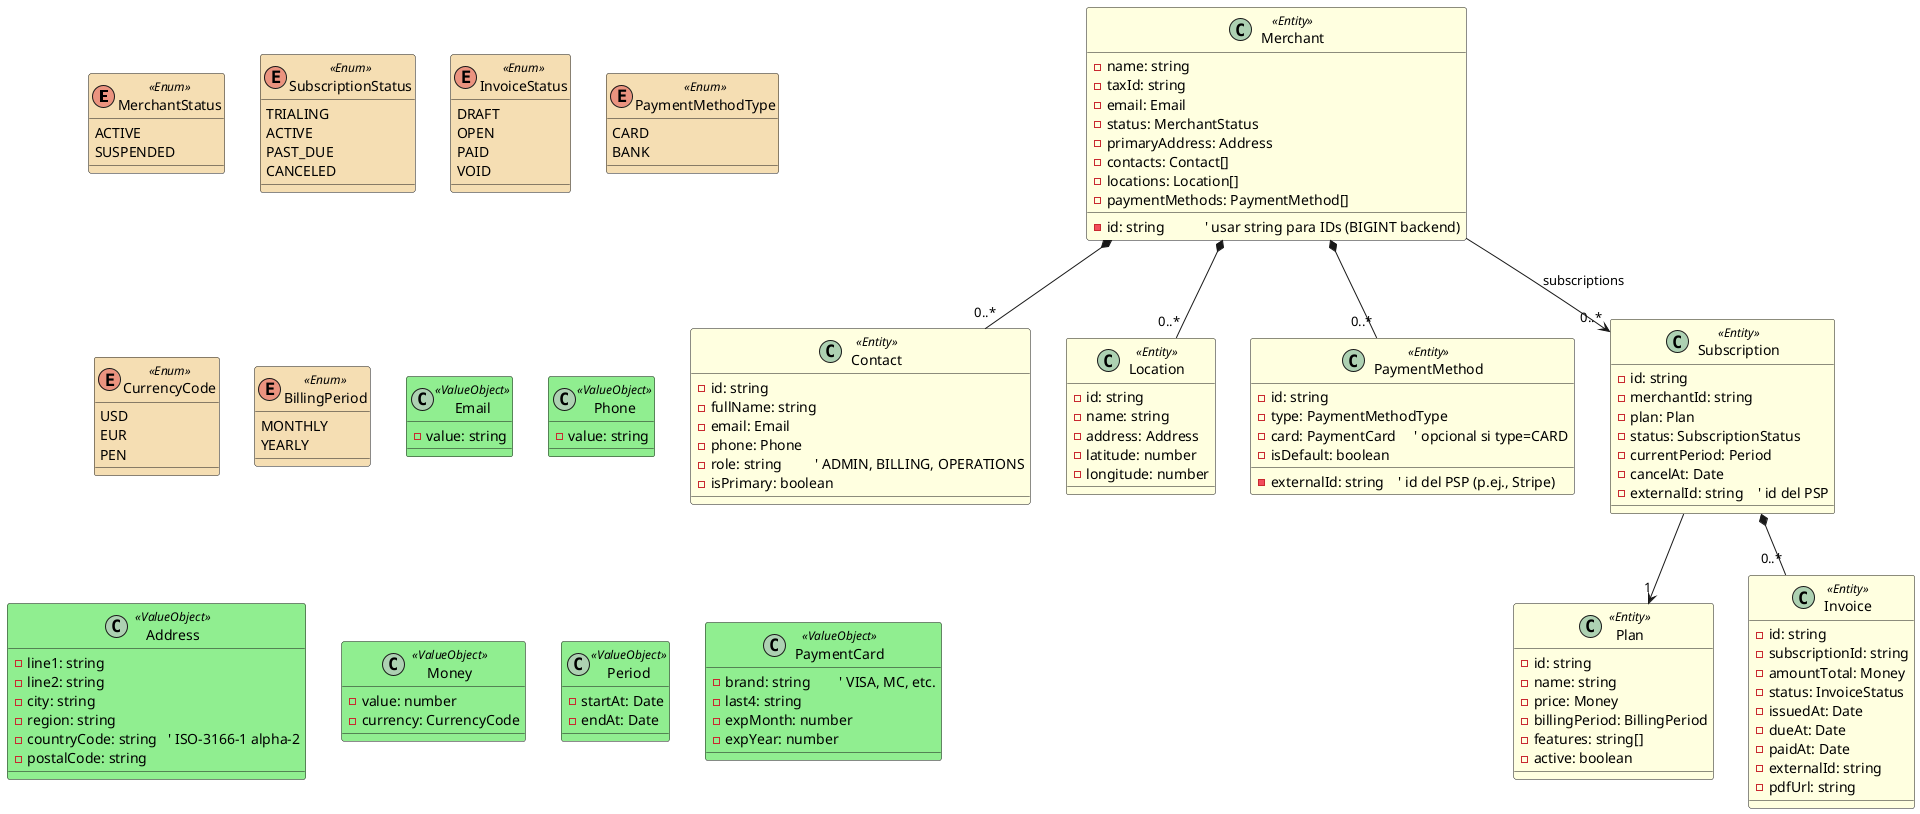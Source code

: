 @startuml Merchant-Frontend-Domain-Classes
' ========================
' Stereotypes colors
' ========================
skinparam class {
    BackgroundColor<<Entity>> LightYellow
    BackgroundColor<<ValueObject>> LightGreen
    BackgroundColor<<Enum>> Wheat
}

' ========================
' Enums
' ========================
enum MerchantStatus <<Enum>> {
  ACTIVE
  SUSPENDED
}

enum SubscriptionStatus <<Enum>> {
  TRIALING
  ACTIVE
  PAST_DUE
  CANCELED
}

enum InvoiceStatus <<Enum>> {
  DRAFT
  OPEN
  PAID
  VOID
}

enum PaymentMethodType <<Enum>> {
  CARD
  BANK
}

enum CurrencyCode <<Enum>> {
  USD
  EUR
  PEN
}

enum BillingPeriod <<Enum>> {
  MONTHLY
  YEARLY
}

' ========================
' Value Objects
' ========================
class Email <<ValueObject>> {
  - value: string
}

class Phone <<ValueObject>> {
  - value: string
}

class Address <<ValueObject>> {
  - line1: string
  - line2: string
  - city: string
  - region: string
  - countryCode: string   ' ISO-3166-1 alpha-2
  - postalCode: string
}

class Money <<ValueObject>> {
  - value: number
  - currency: CurrencyCode
}

class Period <<ValueObject>> {
  - startAt: Date
  - endAt: Date
}

class PaymentCard <<ValueObject>> {
  - brand: string        ' VISA, MC, etc.
  - last4: string
  - expMonth: number
  - expYear: number
}

' ========================
' Entities
' ========================
class Merchant <<Entity>> {
  - id: string           ' usar string para IDs (BIGINT backend)
  - name: string
  - taxId: string
  - email: Email
  - status: MerchantStatus
  - primaryAddress: Address
  - contacts: Contact[]
  - locations: Location[]
  - paymentMethods: PaymentMethod[]
}

class Contact <<Entity>> {
  - id: string
  - fullName: string
  - email: Email
  - phone: Phone
  - role: string         ' ADMIN, BILLING, OPERATIONS
  - isPrimary: boolean
}

class Location <<Entity>> {
  - id: string
  - name: string
  - address: Address
  - latitude: number
  - longitude: number
}

class PaymentMethod <<Entity>> {
  - id: string
  - type: PaymentMethodType
  - card: PaymentCard     ' opcional si type=CARD
  - externalId: string    ' id del PSP (p.ej., Stripe)
  - isDefault: boolean
}

class Plan <<Entity>> {
  - id: string
  - name: string
  - price: Money
  - billingPeriod: BillingPeriod
  - features: string[]
  - active: boolean
}

class Subscription <<Entity>> {
  - id: string
  - merchantId: string
  - plan: Plan
  - status: SubscriptionStatus
  - currentPeriod: Period
  - cancelAt: Date
  - externalId: string    ' id del PSP
}

class Invoice <<Entity>> {
  - id: string
  - subscriptionId: string
  - amountTotal: Money
  - status: InvoiceStatus
  - issuedAt: Date
  - dueAt: Date
  - paidAt: Date
  - externalId: string
  - pdfUrl: string
}

' ========================
' Relationships
' ========================
Merchant *-- "0..*" Contact
Merchant *-- "0..*" Location
Merchant *-- "0..*" PaymentMethod

Subscription --> "1" Plan
Subscription *-- "0..*" Invoice

' (En frontend puedes cargar suscripciones por merchant)
Merchant --> "0..*" Subscription : subscriptions

' Tip: PaymentMethod.card es relevante cuando type=CARD
@enduml
